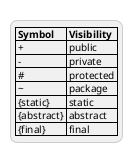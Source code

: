 @startuml
!theme plain

' Enhanced styling configuration
skinparam classAttributeIconSize 0
skinparam classFontSize 12
skinparam packageFontSize 14
skinparam classFontName Arial
skinparam packageFontName Arial

' Color scheme
skinparam backgroundColor #FFFFFF
skinparam class {
    BackgroundColor #E8F4FD
    BorderColor #1F77B4
    ArrowColor #1F77B4
    FontColor #000000
    HeaderBackgroundColor #1F77B4
    HeaderFontColor #FFFFFF
}

skinparam interface {
    BackgroundColor #FFF2CC
    BorderColor #D6B656
    ArrowColor #D6B656
    FontColor #000000
    HeaderBackgroundColor #D6B656
    HeaderFontColor #000000
}

skinparam enum {
    BackgroundColor #E1D5E7
    BorderColor #9673A6
    ArrowColor #9673A6
    FontColor #000000
    HeaderBackgroundColor #9673A6
    HeaderFontColor #FFFFFF
}

skinparam abstract {
    BackgroundColor #DAE8FC
    BorderColor #6C8EBF
    ArrowColor #6C8EBF
    FontColor #000000
    HeaderBackgroundColor #6C8EBF
    HeaderFontColor #FFFFFF
}

' Relationship styles
skinparam arrow {
    Thickness 2
    Color #1F77B4
}

' Package styling
skinparam package {
    BackgroundColor #F8F8F8
    BorderColor #CCCCCC
    FontColor #000000
    Style rectangle
}

' Legend configuration
skinparam legend {
    BackgroundColor #F0F0F0
    BorderColor #CCCCCC
    FontSize 10
}

' Note styling
skinparam note {
    BackgroundColor #FFFFCC
    BorderColor #CCCC00
    FontSize 10
}

' Visibility symbols legend
legend right
|= Symbol |= Visibility |
| + | public |
| - | private |
| # | protected |
| ~ | package |
| {static} | static |
| {abstract} | abstract |
| {final} | final |
endlegend

' Direction and layout
!define DIRECTION top to bottom direction
left to right direction

' Spacing configuration
skinparam minClassWidth 100
skinparam maxMessageSize 60
skinparam wrapWidth 200

' Class relationship symbols
' <|-- : inheritance (extends)
' <|.. : realization (implements)
' *-- : composition
' o-- : aggregation
' --> : association
' ..> : dependency

@enduml 